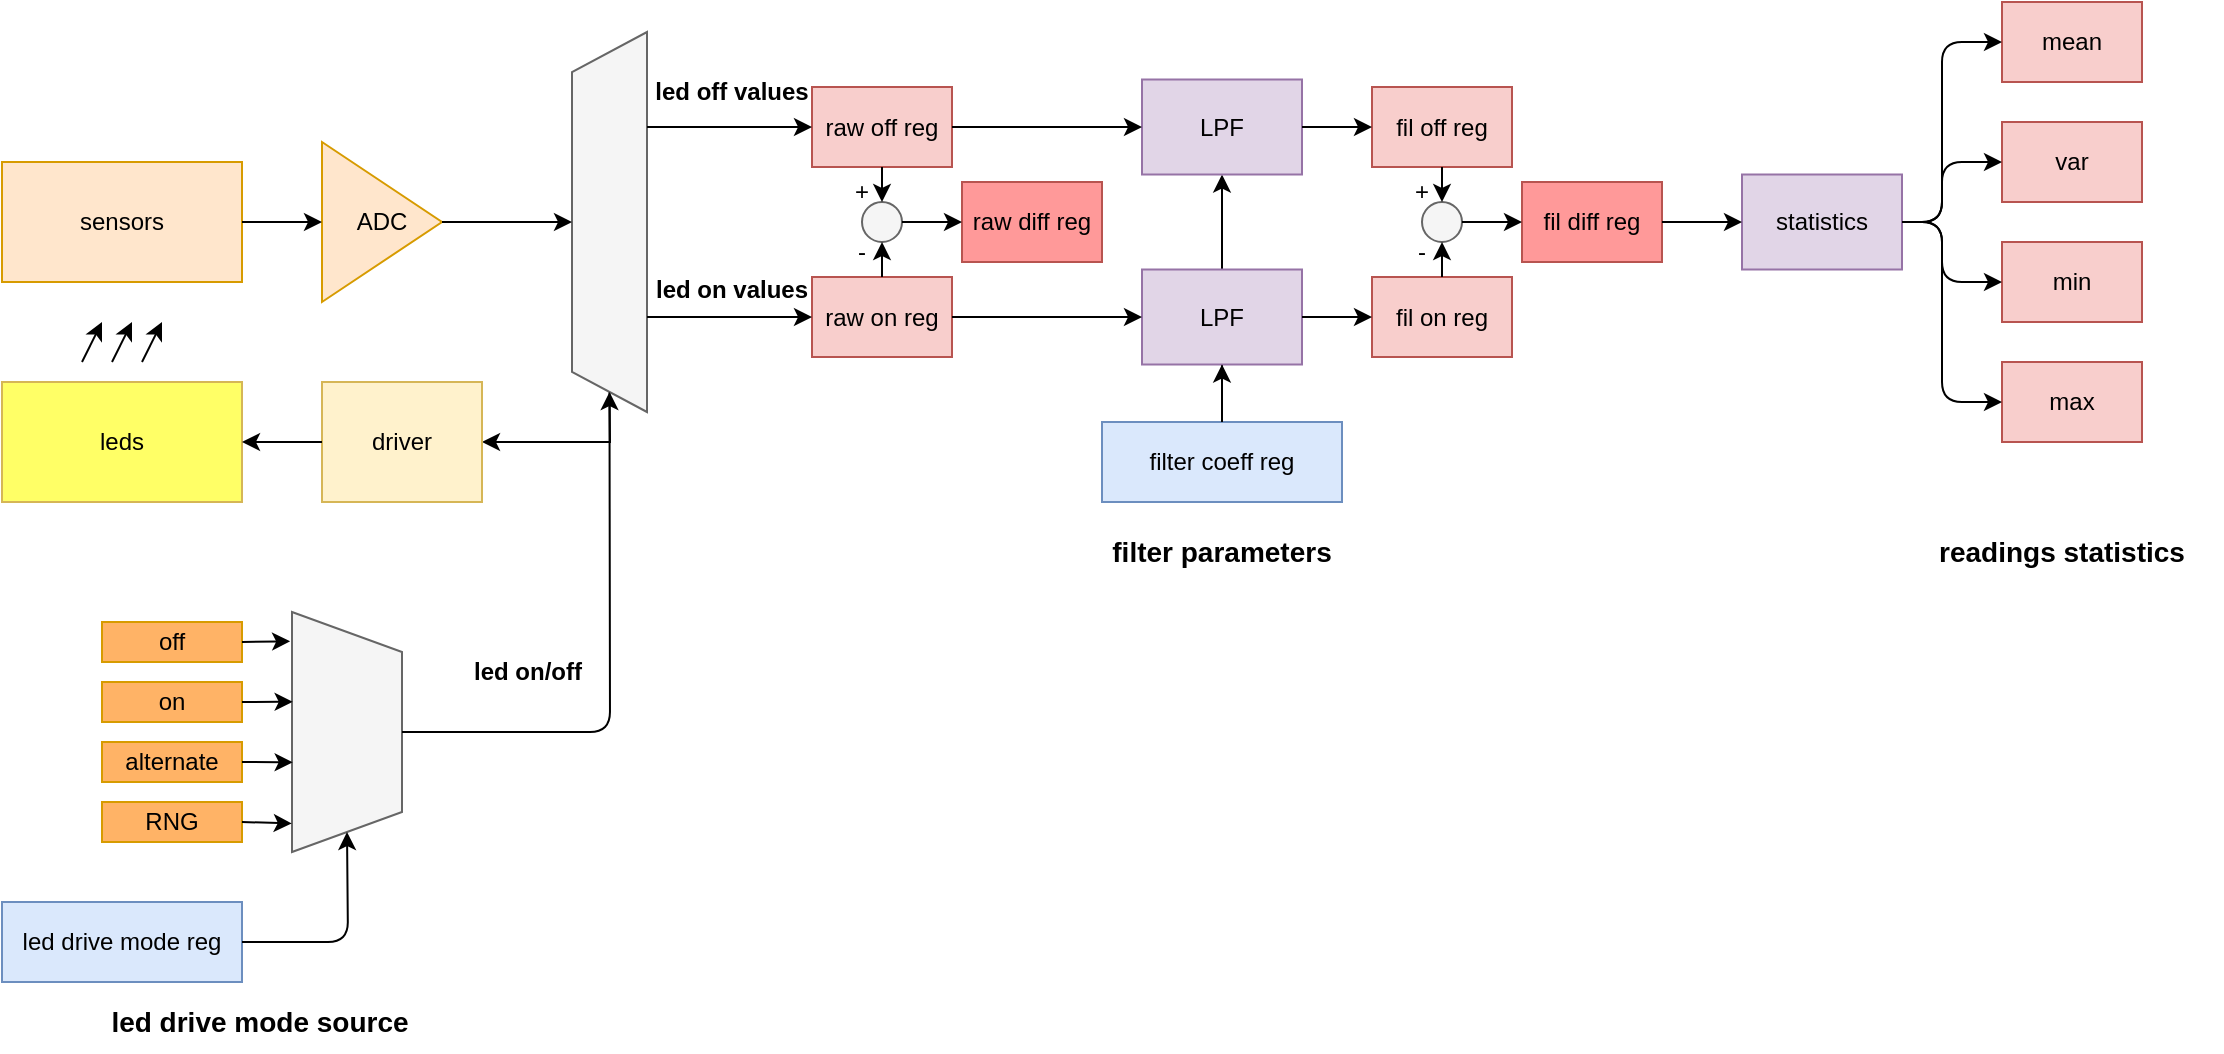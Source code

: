 <mxfile version="26.1.1">
  <diagram name="dsp" id="vWELy0l3CKwL2ZjUhSIj">
    <mxGraphModel dx="990" dy="798" grid="1" gridSize="10" guides="1" tooltips="1" connect="1" arrows="1" fold="1" page="1" pageScale="1" pageWidth="827" pageHeight="1169" math="0" shadow="0">
      <root>
        <mxCell id="0" />
        <mxCell id="1" parent="0" />
        <mxCell id="QWxzDFuhqKA7bd9wCgZs-61" value="" style="endArrow=classic;html=1;rounded=0;entryX=0.5;entryY=1;entryDx=0;entryDy=0;exitX=0.5;exitY=0;exitDx=0;exitDy=0;" edge="1" parent="1" source="QWxzDFuhqKA7bd9wCgZs-59" target="QWxzDFuhqKA7bd9wCgZs-44">
          <mxGeometry width="50" height="50" relative="1" as="geometry">
            <mxPoint x="580" y="350" as="sourcePoint" />
            <mxPoint x="630" y="300" as="targetPoint" />
          </mxGeometry>
        </mxCell>
        <mxCell id="QWxzDFuhqKA7bd9wCgZs-1" value="sensors" style="rounded=0;whiteSpace=wrap;html=1;fillColor=#ffe6cc;strokeColor=#d79b00;" vertex="1" parent="1">
          <mxGeometry x="80" y="170" width="120" height="60" as="geometry" />
        </mxCell>
        <mxCell id="QWxzDFuhqKA7bd9wCgZs-4" value="ADC" style="triangle;whiteSpace=wrap;html=1;fillColor=#ffe6cc;strokeColor=#d79b00;" vertex="1" parent="1">
          <mxGeometry x="240" y="160" width="60" height="80" as="geometry" />
        </mxCell>
        <mxCell id="QWxzDFuhqKA7bd9wCgZs-5" value="leds" style="rounded=0;whiteSpace=wrap;html=1;fillColor=#FFFF66;strokeColor=#d6b656;" vertex="1" parent="1">
          <mxGeometry x="80" y="280" width="120" height="60" as="geometry" />
        </mxCell>
        <mxCell id="QWxzDFuhqKA7bd9wCgZs-6" value="" style="endArrow=classic;html=1;rounded=0;" edge="1" parent="1">
          <mxGeometry width="50" height="50" relative="1" as="geometry">
            <mxPoint x="120" y="270" as="sourcePoint" />
            <mxPoint x="130" y="250" as="targetPoint" />
          </mxGeometry>
        </mxCell>
        <mxCell id="QWxzDFuhqKA7bd9wCgZs-7" value="" style="endArrow=classic;html=1;rounded=0;" edge="1" parent="1">
          <mxGeometry width="50" height="50" relative="1" as="geometry">
            <mxPoint x="135" y="270" as="sourcePoint" />
            <mxPoint x="145" y="250" as="targetPoint" />
          </mxGeometry>
        </mxCell>
        <mxCell id="QWxzDFuhqKA7bd9wCgZs-8" value="" style="endArrow=classic;html=1;rounded=0;" edge="1" parent="1">
          <mxGeometry width="50" height="50" relative="1" as="geometry">
            <mxPoint x="150" y="270" as="sourcePoint" />
            <mxPoint x="160" y="250" as="targetPoint" />
          </mxGeometry>
        </mxCell>
        <mxCell id="QWxzDFuhqKA7bd9wCgZs-9" value="" style="endArrow=classic;html=1;rounded=0;entryX=0;entryY=0.5;entryDx=0;entryDy=0;exitX=1;exitY=0.5;exitDx=0;exitDy=0;" edge="1" parent="1" source="QWxzDFuhqKA7bd9wCgZs-1" target="QWxzDFuhqKA7bd9wCgZs-4">
          <mxGeometry width="50" height="50" relative="1" as="geometry">
            <mxPoint x="240" y="310" as="sourcePoint" />
            <mxPoint x="290" y="260" as="targetPoint" />
          </mxGeometry>
        </mxCell>
        <mxCell id="QWxzDFuhqKA7bd9wCgZs-10" value="" style="shape=trapezoid;perimeter=trapezoidPerimeter;whiteSpace=wrap;html=1;fixedSize=1;rotation=90;fillColor=#f5f5f5;fontColor=#333333;strokeColor=#666666;" vertex="1" parent="1">
          <mxGeometry x="192.5" y="427.5" width="120" height="55" as="geometry" />
        </mxCell>
        <mxCell id="QWxzDFuhqKA7bd9wCgZs-11" value="off" style="rounded=0;whiteSpace=wrap;html=1;fillColor=#FFB366;strokeColor=#d79b00;" vertex="1" parent="1">
          <mxGeometry x="130" y="400" width="70" height="20" as="geometry" />
        </mxCell>
        <mxCell id="QWxzDFuhqKA7bd9wCgZs-12" value="on" style="rounded=0;whiteSpace=wrap;html=1;fillColor=#FFB366;strokeColor=#d79b00;" vertex="1" parent="1">
          <mxGeometry x="130" y="430" width="70" height="20" as="geometry" />
        </mxCell>
        <mxCell id="QWxzDFuhqKA7bd9wCgZs-13" value="alternate" style="rounded=0;whiteSpace=wrap;html=1;fillColor=#FFB366;strokeColor=#d79b00;" vertex="1" parent="1">
          <mxGeometry x="130" y="460" width="70" height="20" as="geometry" />
        </mxCell>
        <mxCell id="QWxzDFuhqKA7bd9wCgZs-14" value="RNG" style="rounded=0;whiteSpace=wrap;html=1;fillColor=#FFB366;strokeColor=#d79b00;" vertex="1" parent="1">
          <mxGeometry x="130" y="490" width="70" height="20" as="geometry" />
        </mxCell>
        <mxCell id="QWxzDFuhqKA7bd9wCgZs-15" value="" style="endArrow=classic;html=1;rounded=0;exitX=1;exitY=0.5;exitDx=0;exitDy=0;entryX=0.122;entryY=1.017;entryDx=0;entryDy=0;entryPerimeter=0;" edge="1" parent="1" source="QWxzDFuhqKA7bd9wCgZs-11" target="QWxzDFuhqKA7bd9wCgZs-10">
          <mxGeometry width="50" height="50" relative="1" as="geometry">
            <mxPoint x="210" y="400" as="sourcePoint" />
            <mxPoint x="260" y="350" as="targetPoint" />
          </mxGeometry>
        </mxCell>
        <mxCell id="QWxzDFuhqKA7bd9wCgZs-16" value="" style="endArrow=classic;html=1;rounded=0;exitX=1;exitY=0.5;exitDx=0;exitDy=0;entryX=0.374;entryY=0.994;entryDx=0;entryDy=0;entryPerimeter=0;" edge="1" parent="1" source="QWxzDFuhqKA7bd9wCgZs-12" target="QWxzDFuhqKA7bd9wCgZs-10">
          <mxGeometry width="50" height="50" relative="1" as="geometry">
            <mxPoint x="230" y="410" as="sourcePoint" />
            <mxPoint x="280" y="360" as="targetPoint" />
          </mxGeometry>
        </mxCell>
        <mxCell id="QWxzDFuhqKA7bd9wCgZs-17" value="" style="endArrow=classic;html=1;rounded=0;exitX=1;exitY=0.5;exitDx=0;exitDy=0;entryX=0.626;entryY=0.994;entryDx=0;entryDy=0;entryPerimeter=0;" edge="1" parent="1" source="QWxzDFuhqKA7bd9wCgZs-13" target="QWxzDFuhqKA7bd9wCgZs-10">
          <mxGeometry width="50" height="50" relative="1" as="geometry">
            <mxPoint x="80" y="500" as="sourcePoint" />
            <mxPoint x="130" y="450" as="targetPoint" />
          </mxGeometry>
        </mxCell>
        <mxCell id="QWxzDFuhqKA7bd9wCgZs-18" value="" style="endArrow=classic;html=1;rounded=0;exitX=1;exitY=0.5;exitDx=0;exitDy=0;entryX=0.881;entryY=1.002;entryDx=0;entryDy=0;entryPerimeter=0;" edge="1" parent="1" source="QWxzDFuhqKA7bd9wCgZs-14" target="QWxzDFuhqKA7bd9wCgZs-10">
          <mxGeometry width="50" height="50" relative="1" as="geometry">
            <mxPoint x="160" y="580" as="sourcePoint" />
            <mxPoint x="210" y="530" as="targetPoint" />
          </mxGeometry>
        </mxCell>
        <mxCell id="QWxzDFuhqKA7bd9wCgZs-19" value="led drive mode reg" style="rounded=0;whiteSpace=wrap;html=1;fillColor=#dae8fc;strokeColor=#6c8ebf;" vertex="1" parent="1">
          <mxGeometry x="80" y="540" width="120" height="40" as="geometry" />
        </mxCell>
        <mxCell id="QWxzDFuhqKA7bd9wCgZs-20" value="" style="endArrow=classic;html=1;rounded=1;entryX=1;entryY=0.5;entryDx=0;entryDy=0;exitX=1;exitY=0.5;exitDx=0;exitDy=0;curved=0;" edge="1" parent="1" source="QWxzDFuhqKA7bd9wCgZs-19" target="QWxzDFuhqKA7bd9wCgZs-10">
          <mxGeometry width="50" height="50" relative="1" as="geometry">
            <mxPoint x="220" y="560" as="sourcePoint" />
            <mxPoint x="270" y="510" as="targetPoint" />
            <Array as="points">
              <mxPoint x="253" y="560" />
            </Array>
          </mxGeometry>
        </mxCell>
        <mxCell id="QWxzDFuhqKA7bd9wCgZs-21" value="" style="endArrow=classic;html=1;rounded=0;exitX=0;exitY=0.5;exitDx=0;exitDy=0;entryX=1;entryY=0.5;entryDx=0;entryDy=0;" edge="1" parent="1" source="QWxzDFuhqKA7bd9wCgZs-27" target="QWxzDFuhqKA7bd9wCgZs-25">
          <mxGeometry width="50" height="50" relative="1" as="geometry">
            <mxPoint x="360" y="430" as="sourcePoint" />
            <mxPoint x="410" y="380" as="targetPoint" />
            <Array as="points">
              <mxPoint x="384" y="310" />
              <mxPoint x="340" y="310" />
            </Array>
          </mxGeometry>
        </mxCell>
        <mxCell id="QWxzDFuhqKA7bd9wCgZs-22" value="led drive mode source" style="text;html=1;align=center;verticalAlign=middle;whiteSpace=wrap;rounded=0;fontSize=14;fontStyle=1" vertex="1" parent="1">
          <mxGeometry x="128.75" y="585" width="160" height="30" as="geometry" />
        </mxCell>
        <mxCell id="QWxzDFuhqKA7bd9wCgZs-25" value="driver" style="rounded=0;whiteSpace=wrap;html=1;fillColor=#fff2cc;strokeColor=#d6b656;" vertex="1" parent="1">
          <mxGeometry x="240" y="280" width="80" height="60" as="geometry" />
        </mxCell>
        <mxCell id="QWxzDFuhqKA7bd9wCgZs-26" value="" style="endArrow=classic;html=1;rounded=0;entryX=1;entryY=0.5;entryDx=0;entryDy=0;exitX=0;exitY=0.5;exitDx=0;exitDy=0;" edge="1" parent="1" source="QWxzDFuhqKA7bd9wCgZs-25" target="QWxzDFuhqKA7bd9wCgZs-5">
          <mxGeometry width="50" height="50" relative="1" as="geometry">
            <mxPoint x="320" y="270" as="sourcePoint" />
            <mxPoint x="370" y="220" as="targetPoint" />
          </mxGeometry>
        </mxCell>
        <mxCell id="QWxzDFuhqKA7bd9wCgZs-27" value="" style="shape=trapezoid;perimeter=trapezoidPerimeter;whiteSpace=wrap;html=1;fixedSize=1;rotation=-90;fillColor=#f5f5f5;fontColor=#333333;strokeColor=#666666;" vertex="1" parent="1">
          <mxGeometry x="288.75" y="181.25" width="190" height="37.5" as="geometry" />
        </mxCell>
        <mxCell id="QWxzDFuhqKA7bd9wCgZs-28" value="raw off reg" style="rounded=0;whiteSpace=wrap;html=1;fillColor=#f8cecc;strokeColor=#b85450;" vertex="1" parent="1">
          <mxGeometry x="485" y="132.5" width="70" height="40" as="geometry" />
        </mxCell>
        <mxCell id="QWxzDFuhqKA7bd9wCgZs-29" value="raw on reg" style="rounded=0;whiteSpace=wrap;html=1;fillColor=#f8cecc;strokeColor=#b85450;" vertex="1" parent="1">
          <mxGeometry x="485" y="227.5" width="70" height="40" as="geometry" />
        </mxCell>
        <mxCell id="QWxzDFuhqKA7bd9wCgZs-30" value="raw diff reg" style="rounded=0;whiteSpace=wrap;html=1;fillColor=#FF9999;strokeColor=#b85450;" vertex="1" parent="1">
          <mxGeometry x="560" y="180" width="70" height="40" as="geometry" />
        </mxCell>
        <mxCell id="QWxzDFuhqKA7bd9wCgZs-31" value="" style="ellipse;whiteSpace=wrap;html=1;aspect=fixed;fillColor=#f5f5f5;fontColor=#333333;strokeColor=#666666;" vertex="1" parent="1">
          <mxGeometry x="510" y="190" width="20" height="20" as="geometry" />
        </mxCell>
        <mxCell id="QWxzDFuhqKA7bd9wCgZs-32" value="" style="endArrow=classic;html=1;rounded=0;entryX=0.5;entryY=1;entryDx=0;entryDy=0;exitX=0.5;exitY=0;exitDx=0;exitDy=0;" edge="1" parent="1" source="QWxzDFuhqKA7bd9wCgZs-29" target="QWxzDFuhqKA7bd9wCgZs-31">
          <mxGeometry width="50" height="50" relative="1" as="geometry">
            <mxPoint x="450" y="250" as="sourcePoint" />
            <mxPoint x="500" y="200" as="targetPoint" />
          </mxGeometry>
        </mxCell>
        <mxCell id="QWxzDFuhqKA7bd9wCgZs-33" value="" style="endArrow=classic;html=1;rounded=0;entryX=0.5;entryY=0;entryDx=0;entryDy=0;exitX=0.5;exitY=1;exitDx=0;exitDy=0;" edge="1" parent="1" source="QWxzDFuhqKA7bd9wCgZs-28" target="QWxzDFuhqKA7bd9wCgZs-31">
          <mxGeometry width="50" height="50" relative="1" as="geometry">
            <mxPoint x="450" y="240" as="sourcePoint" />
            <mxPoint x="500" y="190" as="targetPoint" />
          </mxGeometry>
        </mxCell>
        <mxCell id="QWxzDFuhqKA7bd9wCgZs-34" value="+" style="text;html=1;align=center;verticalAlign=middle;whiteSpace=wrap;rounded=0;" vertex="1" parent="1">
          <mxGeometry x="480" y="170" width="60" height="30" as="geometry" />
        </mxCell>
        <mxCell id="QWxzDFuhqKA7bd9wCgZs-35" value="-" style="text;html=1;align=center;verticalAlign=middle;whiteSpace=wrap;rounded=0;" vertex="1" parent="1">
          <mxGeometry x="505" y="200" width="10" height="30" as="geometry" />
        </mxCell>
        <mxCell id="QWxzDFuhqKA7bd9wCgZs-37" value="" style="endArrow=classic;html=1;rounded=0;exitX=1;exitY=0.5;exitDx=0;exitDy=0;entryX=0;entryY=0.5;entryDx=0;entryDy=0;" edge="1" parent="1" source="QWxzDFuhqKA7bd9wCgZs-31" target="QWxzDFuhqKA7bd9wCgZs-30">
          <mxGeometry width="50" height="50" relative="1" as="geometry">
            <mxPoint x="540" y="230" as="sourcePoint" />
            <mxPoint x="590" y="180" as="targetPoint" />
          </mxGeometry>
        </mxCell>
        <mxCell id="QWxzDFuhqKA7bd9wCgZs-38" value="" style="endArrow=classic;html=1;rounded=0;exitX=0.75;exitY=1;exitDx=0;exitDy=0;entryX=0;entryY=0.5;entryDx=0;entryDy=0;" edge="1" parent="1" source="QWxzDFuhqKA7bd9wCgZs-27" target="QWxzDFuhqKA7bd9wCgZs-28">
          <mxGeometry width="50" height="50" relative="1" as="geometry">
            <mxPoint x="430" y="100" as="sourcePoint" />
            <mxPoint x="480" y="50" as="targetPoint" />
          </mxGeometry>
        </mxCell>
        <mxCell id="QWxzDFuhqKA7bd9wCgZs-39" value="" style="endArrow=classic;html=1;rounded=0;exitX=0.25;exitY=1;exitDx=0;exitDy=0;entryX=0;entryY=0.5;entryDx=0;entryDy=0;" edge="1" parent="1" source="QWxzDFuhqKA7bd9wCgZs-27" target="QWxzDFuhqKA7bd9wCgZs-29">
          <mxGeometry width="50" height="50" relative="1" as="geometry">
            <mxPoint x="430" y="240" as="sourcePoint" />
            <mxPoint x="480" y="190" as="targetPoint" />
          </mxGeometry>
        </mxCell>
        <mxCell id="QWxzDFuhqKA7bd9wCgZs-40" value="" style="endArrow=classic;html=1;rounded=0;exitX=1;exitY=0.5;exitDx=0;exitDy=0;entryX=0.5;entryY=0;entryDx=0;entryDy=0;" edge="1" parent="1" source="QWxzDFuhqKA7bd9wCgZs-4" target="QWxzDFuhqKA7bd9wCgZs-27">
          <mxGeometry width="50" height="50" relative="1" as="geometry">
            <mxPoint x="280" y="160" as="sourcePoint" />
            <mxPoint x="330" y="110" as="targetPoint" />
          </mxGeometry>
        </mxCell>
        <mxCell id="QWxzDFuhqKA7bd9wCgZs-41" value="led on/off" style="text;html=1;align=center;verticalAlign=middle;whiteSpace=wrap;rounded=0;fontStyle=1" vertex="1" parent="1">
          <mxGeometry x="312.5" y="410" width="60" height="30" as="geometry" />
        </mxCell>
        <mxCell id="QWxzDFuhqKA7bd9wCgZs-42" value="" style="endArrow=classic;html=1;rounded=1;entryX=0;entryY=0.5;entryDx=0;entryDy=0;exitX=0.5;exitY=0;exitDx=0;exitDy=0;curved=0;" edge="1" parent="1" source="QWxzDFuhqKA7bd9wCgZs-10" target="QWxzDFuhqKA7bd9wCgZs-27">
          <mxGeometry width="50" height="50" relative="1" as="geometry">
            <mxPoint x="370" y="420" as="sourcePoint" />
            <mxPoint x="420" y="370" as="targetPoint" />
            <Array as="points">
              <mxPoint x="384" y="455" />
            </Array>
          </mxGeometry>
        </mxCell>
        <mxCell id="QWxzDFuhqKA7bd9wCgZs-44" value="LPF" style="rounded=0;whiteSpace=wrap;html=1;fillColor=#e1d5e7;strokeColor=#9673a6;" vertex="1" parent="1">
          <mxGeometry x="650" y="128.75" width="80" height="47.5" as="geometry" />
        </mxCell>
        <mxCell id="QWxzDFuhqKA7bd9wCgZs-45" value="fil off reg" style="rounded=0;whiteSpace=wrap;html=1;fillColor=#f8cecc;strokeColor=#b85450;" vertex="1" parent="1">
          <mxGeometry x="765" y="132.5" width="70" height="40" as="geometry" />
        </mxCell>
        <mxCell id="QWxzDFuhqKA7bd9wCgZs-46" value="fil on reg" style="rounded=0;whiteSpace=wrap;html=1;fillColor=#f8cecc;strokeColor=#b85450;" vertex="1" parent="1">
          <mxGeometry x="765" y="227.5" width="70" height="40" as="geometry" />
        </mxCell>
        <mxCell id="QWxzDFuhqKA7bd9wCgZs-47" value="fil diff reg" style="rounded=0;whiteSpace=wrap;html=1;fillColor=#FF9999;strokeColor=#b85450;" vertex="1" parent="1">
          <mxGeometry x="840" y="180" width="70" height="40" as="geometry" />
        </mxCell>
        <mxCell id="QWxzDFuhqKA7bd9wCgZs-48" value="" style="ellipse;whiteSpace=wrap;html=1;aspect=fixed;fillColor=#f5f5f5;fontColor=#333333;strokeColor=#666666;" vertex="1" parent="1">
          <mxGeometry x="790" y="190" width="20" height="20" as="geometry" />
        </mxCell>
        <mxCell id="QWxzDFuhqKA7bd9wCgZs-49" value="" style="endArrow=classic;html=1;rounded=0;entryX=0.5;entryY=1;entryDx=0;entryDy=0;exitX=0.5;exitY=0;exitDx=0;exitDy=0;" edge="1" parent="1" source="QWxzDFuhqKA7bd9wCgZs-46" target="QWxzDFuhqKA7bd9wCgZs-48">
          <mxGeometry width="50" height="50" relative="1" as="geometry">
            <mxPoint x="730" y="250" as="sourcePoint" />
            <mxPoint x="780" y="200" as="targetPoint" />
          </mxGeometry>
        </mxCell>
        <mxCell id="QWxzDFuhqKA7bd9wCgZs-50" value="" style="endArrow=classic;html=1;rounded=0;entryX=0.5;entryY=0;entryDx=0;entryDy=0;exitX=0.5;exitY=1;exitDx=0;exitDy=0;" edge="1" parent="1" source="QWxzDFuhqKA7bd9wCgZs-45" target="QWxzDFuhqKA7bd9wCgZs-48">
          <mxGeometry width="50" height="50" relative="1" as="geometry">
            <mxPoint x="730" y="240" as="sourcePoint" />
            <mxPoint x="780" y="190" as="targetPoint" />
          </mxGeometry>
        </mxCell>
        <mxCell id="QWxzDFuhqKA7bd9wCgZs-51" value="+" style="text;html=1;align=center;verticalAlign=middle;whiteSpace=wrap;rounded=0;" vertex="1" parent="1">
          <mxGeometry x="760" y="170" width="60" height="30" as="geometry" />
        </mxCell>
        <mxCell id="QWxzDFuhqKA7bd9wCgZs-52" value="-" style="text;html=1;align=center;verticalAlign=middle;whiteSpace=wrap;rounded=0;" vertex="1" parent="1">
          <mxGeometry x="785" y="200" width="10" height="30" as="geometry" />
        </mxCell>
        <mxCell id="QWxzDFuhqKA7bd9wCgZs-53" value="" style="endArrow=classic;html=1;rounded=0;exitX=1;exitY=0.5;exitDx=0;exitDy=0;entryX=0;entryY=0.5;entryDx=0;entryDy=0;" edge="1" parent="1" source="QWxzDFuhqKA7bd9wCgZs-48" target="QWxzDFuhqKA7bd9wCgZs-47">
          <mxGeometry width="50" height="50" relative="1" as="geometry">
            <mxPoint x="820" y="230" as="sourcePoint" />
            <mxPoint x="870" y="180" as="targetPoint" />
          </mxGeometry>
        </mxCell>
        <mxCell id="QWxzDFuhqKA7bd9wCgZs-54" value="" style="endArrow=classic;html=1;rounded=0;exitX=1;exitY=0.5;exitDx=0;exitDy=0;entryX=0;entryY=0.5;entryDx=0;entryDy=0;" edge="1" parent="1" source="QWxzDFuhqKA7bd9wCgZs-28" target="QWxzDFuhqKA7bd9wCgZs-44">
          <mxGeometry width="50" height="50" relative="1" as="geometry">
            <mxPoint x="610" y="140" as="sourcePoint" />
            <mxPoint x="660" y="90" as="targetPoint" />
          </mxGeometry>
        </mxCell>
        <mxCell id="QWxzDFuhqKA7bd9wCgZs-55" value="LPF" style="rounded=0;whiteSpace=wrap;html=1;fillColor=#e1d5e7;strokeColor=#9673a6;" vertex="1" parent="1">
          <mxGeometry x="650" y="223.75" width="80" height="47.5" as="geometry" />
        </mxCell>
        <mxCell id="QWxzDFuhqKA7bd9wCgZs-56" value="" style="endArrow=classic;html=1;rounded=0;entryX=0;entryY=0.5;entryDx=0;entryDy=0;exitX=1;exitY=0.5;exitDx=0;exitDy=0;" edge="1" parent="1" source="QWxzDFuhqKA7bd9wCgZs-29" target="QWxzDFuhqKA7bd9wCgZs-55">
          <mxGeometry width="50" height="50" relative="1" as="geometry">
            <mxPoint x="500" y="330" as="sourcePoint" />
            <mxPoint x="550" y="280" as="targetPoint" />
          </mxGeometry>
        </mxCell>
        <mxCell id="QWxzDFuhqKA7bd9wCgZs-57" value="" style="endArrow=classic;html=1;rounded=0;exitX=1;exitY=0.5;exitDx=0;exitDy=0;entryX=0;entryY=0.5;entryDx=0;entryDy=0;" edge="1" parent="1" source="QWxzDFuhqKA7bd9wCgZs-44" target="QWxzDFuhqKA7bd9wCgZs-45">
          <mxGeometry width="50" height="50" relative="1" as="geometry">
            <mxPoint x="790" y="60" as="sourcePoint" />
            <mxPoint x="840" y="10" as="targetPoint" />
          </mxGeometry>
        </mxCell>
        <mxCell id="QWxzDFuhqKA7bd9wCgZs-58" value="" style="endArrow=classic;html=1;rounded=0;entryX=0;entryY=0.5;entryDx=0;entryDy=0;exitX=1;exitY=0.5;exitDx=0;exitDy=0;" edge="1" parent="1" source="QWxzDFuhqKA7bd9wCgZs-55" target="QWxzDFuhqKA7bd9wCgZs-46">
          <mxGeometry width="50" height="50" relative="1" as="geometry">
            <mxPoint x="610" y="340" as="sourcePoint" />
            <mxPoint x="660" y="290" as="targetPoint" />
          </mxGeometry>
        </mxCell>
        <mxCell id="QWxzDFuhqKA7bd9wCgZs-59" value="filter coeff reg" style="rounded=0;whiteSpace=wrap;html=1;fillColor=#dae8fc;strokeColor=#6c8ebf;" vertex="1" parent="1">
          <mxGeometry x="630" y="300" width="120" height="40" as="geometry" />
        </mxCell>
        <mxCell id="QWxzDFuhqKA7bd9wCgZs-60" value="" style="endArrow=classic;html=1;rounded=0;entryX=0.5;entryY=1;entryDx=0;entryDy=0;exitX=0.5;exitY=0;exitDx=0;exitDy=0;" edge="1" parent="1" source="QWxzDFuhqKA7bd9wCgZs-59" target="QWxzDFuhqKA7bd9wCgZs-55">
          <mxGeometry width="50" height="50" relative="1" as="geometry">
            <mxPoint x="470" y="420" as="sourcePoint" />
            <mxPoint x="520" y="370" as="targetPoint" />
          </mxGeometry>
        </mxCell>
        <mxCell id="QWxzDFuhqKA7bd9wCgZs-62" value="led off values" style="text;html=1;align=center;verticalAlign=middle;whiteSpace=wrap;rounded=0;fontStyle=1" vertex="1" parent="1">
          <mxGeometry x="405" y="120" width="80" height="30" as="geometry" />
        </mxCell>
        <mxCell id="QWxzDFuhqKA7bd9wCgZs-63" value="led on values" style="text;html=1;align=center;verticalAlign=middle;whiteSpace=wrap;rounded=0;fontStyle=1" vertex="1" parent="1">
          <mxGeometry x="405" y="218.75" width="80" height="30" as="geometry" />
        </mxCell>
        <mxCell id="QWxzDFuhqKA7bd9wCgZs-64" value="statistics" style="rounded=0;whiteSpace=wrap;html=1;fillColor=#e1d5e7;strokeColor=#9673a6;" vertex="1" parent="1">
          <mxGeometry x="950" y="176.25" width="80" height="47.5" as="geometry" />
        </mxCell>
        <mxCell id="QWxzDFuhqKA7bd9wCgZs-65" value="mean" style="rounded=0;whiteSpace=wrap;html=1;fillColor=#f8cecc;strokeColor=#b85450;" vertex="1" parent="1">
          <mxGeometry x="1080" y="90" width="70" height="40" as="geometry" />
        </mxCell>
        <mxCell id="QWxzDFuhqKA7bd9wCgZs-66" value="var" style="rounded=0;whiteSpace=wrap;html=1;fillColor=#f8cecc;strokeColor=#b85450;" vertex="1" parent="1">
          <mxGeometry x="1080" y="150" width="70" height="40" as="geometry" />
        </mxCell>
        <mxCell id="QWxzDFuhqKA7bd9wCgZs-67" value="" style="endArrow=classic;html=1;rounded=0;entryX=0;entryY=0.5;entryDx=0;entryDy=0;exitX=1;exitY=0.5;exitDx=0;exitDy=0;" edge="1" parent="1" source="QWxzDFuhqKA7bd9wCgZs-47" target="QWxzDFuhqKA7bd9wCgZs-64">
          <mxGeometry width="50" height="50" relative="1" as="geometry">
            <mxPoint x="910" y="330" as="sourcePoint" />
            <mxPoint x="960" y="280" as="targetPoint" />
          </mxGeometry>
        </mxCell>
        <mxCell id="QWxzDFuhqKA7bd9wCgZs-68" value="" style="endArrow=classic;html=1;rounded=1;entryX=0;entryY=0.5;entryDx=0;entryDy=0;exitX=1;exitY=0.5;exitDx=0;exitDy=0;curved=0;" edge="1" parent="1" source="QWxzDFuhqKA7bd9wCgZs-64" target="QWxzDFuhqKA7bd9wCgZs-65">
          <mxGeometry width="50" height="50" relative="1" as="geometry">
            <mxPoint x="1000" y="150" as="sourcePoint" />
            <mxPoint x="1050" y="100" as="targetPoint" />
            <Array as="points">
              <mxPoint x="1050" y="200" />
              <mxPoint x="1050" y="110" />
            </Array>
          </mxGeometry>
        </mxCell>
        <mxCell id="QWxzDFuhqKA7bd9wCgZs-69" value="" style="endArrow=classic;html=1;rounded=1;entryX=0;entryY=0.5;entryDx=0;entryDy=0;exitX=1;exitY=0.5;exitDx=0;exitDy=0;curved=0;" edge="1" parent="1" source="QWxzDFuhqKA7bd9wCgZs-64" target="QWxzDFuhqKA7bd9wCgZs-66">
          <mxGeometry width="50" height="50" relative="1" as="geometry">
            <mxPoint x="1000" y="280" as="sourcePoint" />
            <mxPoint x="1050" y="230" as="targetPoint" />
            <Array as="points">
              <mxPoint x="1050" y="200" />
              <mxPoint x="1050" y="170" />
            </Array>
          </mxGeometry>
        </mxCell>
        <mxCell id="QWxzDFuhqKA7bd9wCgZs-71" value="filter parameters" style="text;html=1;align=center;verticalAlign=middle;whiteSpace=wrap;rounded=0;fontSize=14;fontStyle=1" vertex="1" parent="1">
          <mxGeometry x="610" y="350" width="160" height="30" as="geometry" />
        </mxCell>
        <mxCell id="QWxzDFuhqKA7bd9wCgZs-72" value="min" style="rounded=0;whiteSpace=wrap;html=1;fillColor=#f8cecc;strokeColor=#b85450;" vertex="1" parent="1">
          <mxGeometry x="1080" y="210" width="70" height="40" as="geometry" />
        </mxCell>
        <mxCell id="QWxzDFuhqKA7bd9wCgZs-73" value="max" style="rounded=0;whiteSpace=wrap;html=1;fillColor=#f8cecc;strokeColor=#b85450;" vertex="1" parent="1">
          <mxGeometry x="1080" y="270" width="70" height="40" as="geometry" />
        </mxCell>
        <mxCell id="QWxzDFuhqKA7bd9wCgZs-74" value="" style="endArrow=classic;html=1;rounded=1;entryX=0;entryY=0.5;entryDx=0;entryDy=0;exitX=1;exitY=0.5;exitDx=0;exitDy=0;curved=0;" edge="1" parent="1" source="QWxzDFuhqKA7bd9wCgZs-64" target="QWxzDFuhqKA7bd9wCgZs-72">
          <mxGeometry width="50" height="50" relative="1" as="geometry">
            <mxPoint x="990" y="310" as="sourcePoint" />
            <mxPoint x="1040" y="260" as="targetPoint" />
            <Array as="points">
              <mxPoint x="1050" y="200" />
              <mxPoint x="1050" y="230" />
            </Array>
          </mxGeometry>
        </mxCell>
        <mxCell id="QWxzDFuhqKA7bd9wCgZs-75" value="" style="endArrow=classic;html=1;rounded=1;entryX=0;entryY=0.5;entryDx=0;entryDy=0;exitX=1;exitY=0.5;exitDx=0;exitDy=0;curved=0;" edge="1" parent="1" source="QWxzDFuhqKA7bd9wCgZs-64" target="QWxzDFuhqKA7bd9wCgZs-73">
          <mxGeometry width="50" height="50" relative="1" as="geometry">
            <mxPoint x="960" y="340" as="sourcePoint" />
            <mxPoint x="1010" y="290" as="targetPoint" />
            <Array as="points">
              <mxPoint x="1050" y="200" />
              <mxPoint x="1050" y="290" />
            </Array>
          </mxGeometry>
        </mxCell>
        <mxCell id="QWxzDFuhqKA7bd9wCgZs-76" value="readings statistics" style="text;html=1;align=center;verticalAlign=middle;whiteSpace=wrap;rounded=0;fontSize=14;fontStyle=1" vertex="1" parent="1">
          <mxGeometry x="1030" y="350" width="160" height="30" as="geometry" />
        </mxCell>
      </root>
    </mxGraphModel>
  </diagram>
</mxfile>
